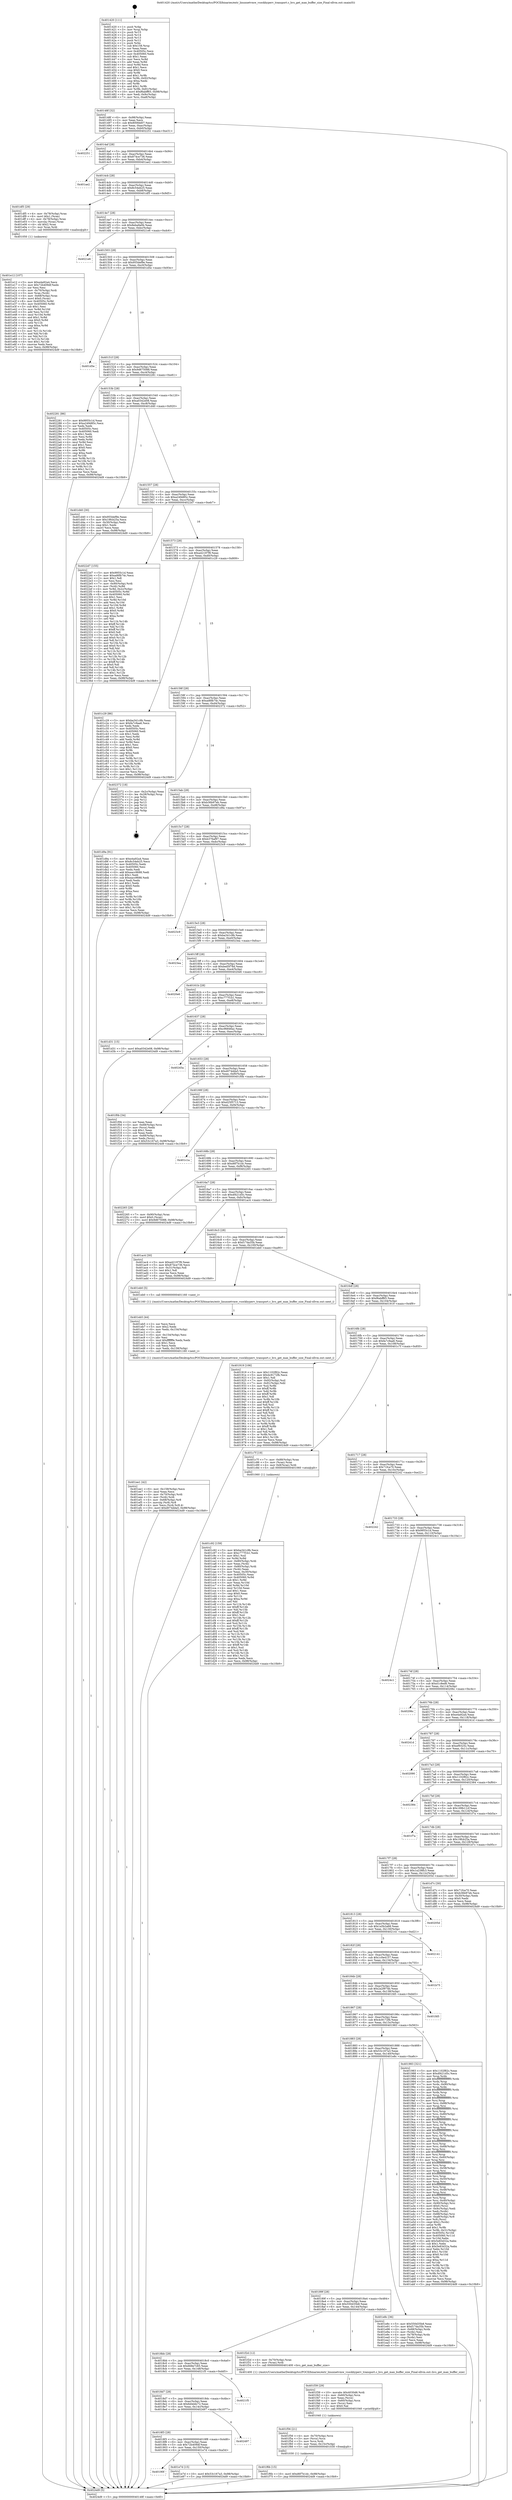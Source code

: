 digraph "0x401420" {
  label = "0x401420 (/mnt/c/Users/mathe/Desktop/tcc/POCII/binaries/extr_linuxnetvmw_vsockhyperv_transport.c_hvs_get_max_buffer_size_Final-ollvm.out::main(0))"
  labelloc = "t"
  node[shape=record]

  Entry [label="",width=0.3,height=0.3,shape=circle,fillcolor=black,style=filled]
  "0x40148f" [label="{
     0x40148f [32]\l
     | [instrs]\l
     &nbsp;&nbsp;0x40148f \<+6\>: mov -0x98(%rbp),%eax\l
     &nbsp;&nbsp;0x401495 \<+2\>: mov %eax,%ecx\l
     &nbsp;&nbsp;0x401497 \<+6\>: sub $0x800fdd07,%ecx\l
     &nbsp;&nbsp;0x40149d \<+6\>: mov %eax,-0xac(%rbp)\l
     &nbsp;&nbsp;0x4014a3 \<+6\>: mov %ecx,-0xb0(%rbp)\l
     &nbsp;&nbsp;0x4014a9 \<+6\>: je 0000000000402251 \<main+0xe31\>\l
  }"]
  "0x402251" [label="{
     0x402251\l
  }", style=dashed]
  "0x4014af" [label="{
     0x4014af [28]\l
     | [instrs]\l
     &nbsp;&nbsp;0x4014af \<+5\>: jmp 00000000004014b4 \<main+0x94\>\l
     &nbsp;&nbsp;0x4014b4 \<+6\>: mov -0xac(%rbp),%eax\l
     &nbsp;&nbsp;0x4014ba \<+5\>: sub $0x874ce736,%eax\l
     &nbsp;&nbsp;0x4014bf \<+6\>: mov %eax,-0xb4(%rbp)\l
     &nbsp;&nbsp;0x4014c5 \<+6\>: je 0000000000401ae2 \<main+0x6c2\>\l
  }"]
  Exit [label="",width=0.3,height=0.3,shape=circle,fillcolor=black,style=filled,peripheries=2]
  "0x401ae2" [label="{
     0x401ae2\l
  }", style=dashed]
  "0x4014cb" [label="{
     0x4014cb [28]\l
     | [instrs]\l
     &nbsp;&nbsp;0x4014cb \<+5\>: jmp 00000000004014d0 \<main+0xb0\>\l
     &nbsp;&nbsp;0x4014d0 \<+6\>: mov -0xac(%rbp),%eax\l
     &nbsp;&nbsp;0x4014d6 \<+5\>: sub $0x8c54eb25,%eax\l
     &nbsp;&nbsp;0x4014db \<+6\>: mov %eax,-0xb8(%rbp)\l
     &nbsp;&nbsp;0x4014e1 \<+6\>: je 0000000000401df5 \<main+0x9d5\>\l
  }"]
  "0x401f6b" [label="{
     0x401f6b [15]\l
     | [instrs]\l
     &nbsp;&nbsp;0x401f6b \<+10\>: movl $0xd6f7b1dc,-0x98(%rbp)\l
     &nbsp;&nbsp;0x401f75 \<+5\>: jmp 00000000004024d9 \<main+0x10b9\>\l
  }"]
  "0x401df5" [label="{
     0x401df5 [29]\l
     | [instrs]\l
     &nbsp;&nbsp;0x401df5 \<+4\>: mov -0x78(%rbp),%rax\l
     &nbsp;&nbsp;0x401df9 \<+6\>: movl $0x1,(%rax)\l
     &nbsp;&nbsp;0x401dff \<+4\>: mov -0x78(%rbp),%rax\l
     &nbsp;&nbsp;0x401e03 \<+3\>: movslq (%rax),%rax\l
     &nbsp;&nbsp;0x401e06 \<+4\>: shl $0x2,%rax\l
     &nbsp;&nbsp;0x401e0a \<+3\>: mov %rax,%rdi\l
     &nbsp;&nbsp;0x401e0d \<+5\>: call 0000000000401050 \<malloc@plt\>\l
     | [calls]\l
     &nbsp;&nbsp;0x401050 \{1\} (unknown)\l
  }"]
  "0x4014e7" [label="{
     0x4014e7 [28]\l
     | [instrs]\l
     &nbsp;&nbsp;0x4014e7 \<+5\>: jmp 00000000004014ec \<main+0xcc\>\l
     &nbsp;&nbsp;0x4014ec \<+6\>: mov -0xac(%rbp),%eax\l
     &nbsp;&nbsp;0x4014f2 \<+5\>: sub $0x8eba9a0b,%eax\l
     &nbsp;&nbsp;0x4014f7 \<+6\>: mov %eax,-0xbc(%rbp)\l
     &nbsp;&nbsp;0x4014fd \<+6\>: je 00000000004021e6 \<main+0xdc6\>\l
  }"]
  "0x401f56" [label="{
     0x401f56 [21]\l
     | [instrs]\l
     &nbsp;&nbsp;0x401f56 \<+4\>: mov -0x70(%rbp),%rcx\l
     &nbsp;&nbsp;0x401f5a \<+3\>: mov (%rcx),%rcx\l
     &nbsp;&nbsp;0x401f5d \<+3\>: mov %rcx,%rdi\l
     &nbsp;&nbsp;0x401f60 \<+6\>: mov %eax,-0x15c(%rbp)\l
     &nbsp;&nbsp;0x401f66 \<+5\>: call 0000000000401030 \<free@plt\>\l
     | [calls]\l
     &nbsp;&nbsp;0x401030 \{1\} (unknown)\l
  }"]
  "0x4021e6" [label="{
     0x4021e6\l
  }", style=dashed]
  "0x401503" [label="{
     0x401503 [28]\l
     | [instrs]\l
     &nbsp;&nbsp;0x401503 \<+5\>: jmp 0000000000401508 \<main+0xe8\>\l
     &nbsp;&nbsp;0x401508 \<+6\>: mov -0xac(%rbp),%eax\l
     &nbsp;&nbsp;0x40150e \<+5\>: sub $0x955def9e,%eax\l
     &nbsp;&nbsp;0x401513 \<+6\>: mov %eax,-0xc0(%rbp)\l
     &nbsp;&nbsp;0x401519 \<+6\>: je 0000000000401d5e \<main+0x93e\>\l
  }"]
  "0x401f39" [label="{
     0x401f39 [29]\l
     | [instrs]\l
     &nbsp;&nbsp;0x401f39 \<+10\>: movabs $0x4030d6,%rdi\l
     &nbsp;&nbsp;0x401f43 \<+4\>: mov -0x60(%rbp),%rcx\l
     &nbsp;&nbsp;0x401f47 \<+2\>: mov %eax,(%rcx)\l
     &nbsp;&nbsp;0x401f49 \<+4\>: mov -0x60(%rbp),%rcx\l
     &nbsp;&nbsp;0x401f4d \<+2\>: mov (%rcx),%esi\l
     &nbsp;&nbsp;0x401f4f \<+2\>: mov $0x0,%al\l
     &nbsp;&nbsp;0x401f51 \<+5\>: call 0000000000401040 \<printf@plt\>\l
     | [calls]\l
     &nbsp;&nbsp;0x401040 \{1\} (unknown)\l
  }"]
  "0x401d5e" [label="{
     0x401d5e\l
  }", style=dashed]
  "0x40151f" [label="{
     0x40151f [28]\l
     | [instrs]\l
     &nbsp;&nbsp;0x40151f \<+5\>: jmp 0000000000401524 \<main+0x104\>\l
     &nbsp;&nbsp;0x401524 \<+6\>: mov -0xac(%rbp),%eax\l
     &nbsp;&nbsp;0x40152a \<+5\>: sub $0x9d675088,%eax\l
     &nbsp;&nbsp;0x40152f \<+6\>: mov %eax,-0xc4(%rbp)\l
     &nbsp;&nbsp;0x401535 \<+6\>: je 0000000000402281 \<main+0xe61\>\l
  }"]
  "0x401ee1" [label="{
     0x401ee1 [42]\l
     | [instrs]\l
     &nbsp;&nbsp;0x401ee1 \<+6\>: mov -0x158(%rbp),%ecx\l
     &nbsp;&nbsp;0x401ee7 \<+3\>: imul %eax,%ecx\l
     &nbsp;&nbsp;0x401eea \<+4\>: mov -0x70(%rbp),%rdi\l
     &nbsp;&nbsp;0x401eee \<+3\>: mov (%rdi),%rdi\l
     &nbsp;&nbsp;0x401ef1 \<+4\>: mov -0x68(%rbp),%r8\l
     &nbsp;&nbsp;0x401ef5 \<+3\>: movslq (%r8),%r8\l
     &nbsp;&nbsp;0x401ef8 \<+4\>: mov %ecx,(%rdi,%r8,4)\l
     &nbsp;&nbsp;0x401efc \<+10\>: movl $0xd074dda5,-0x98(%rbp)\l
     &nbsp;&nbsp;0x401f06 \<+5\>: jmp 00000000004024d9 \<main+0x10b9\>\l
  }"]
  "0x402281" [label="{
     0x402281 [86]\l
     | [instrs]\l
     &nbsp;&nbsp;0x402281 \<+5\>: mov $0x9955c1d,%eax\l
     &nbsp;&nbsp;0x402286 \<+5\>: mov $0xa249d85c,%ecx\l
     &nbsp;&nbsp;0x40228b \<+2\>: xor %edx,%edx\l
     &nbsp;&nbsp;0x40228d \<+7\>: mov 0x40505c,%esi\l
     &nbsp;&nbsp;0x402294 \<+7\>: mov 0x405060,%edi\l
     &nbsp;&nbsp;0x40229b \<+3\>: sub $0x1,%edx\l
     &nbsp;&nbsp;0x40229e \<+3\>: mov %esi,%r8d\l
     &nbsp;&nbsp;0x4022a1 \<+3\>: add %edx,%r8d\l
     &nbsp;&nbsp;0x4022a4 \<+4\>: imul %r8d,%esi\l
     &nbsp;&nbsp;0x4022a8 \<+3\>: and $0x1,%esi\l
     &nbsp;&nbsp;0x4022ab \<+3\>: cmp $0x0,%esi\l
     &nbsp;&nbsp;0x4022ae \<+4\>: sete %r9b\l
     &nbsp;&nbsp;0x4022b2 \<+3\>: cmp $0xa,%edi\l
     &nbsp;&nbsp;0x4022b5 \<+4\>: setl %r10b\l
     &nbsp;&nbsp;0x4022b9 \<+3\>: mov %r9b,%r11b\l
     &nbsp;&nbsp;0x4022bc \<+3\>: and %r10b,%r11b\l
     &nbsp;&nbsp;0x4022bf \<+3\>: xor %r10b,%r9b\l
     &nbsp;&nbsp;0x4022c2 \<+3\>: or %r9b,%r11b\l
     &nbsp;&nbsp;0x4022c5 \<+4\>: test $0x1,%r11b\l
     &nbsp;&nbsp;0x4022c9 \<+3\>: cmovne %ecx,%eax\l
     &nbsp;&nbsp;0x4022cc \<+6\>: mov %eax,-0x98(%rbp)\l
     &nbsp;&nbsp;0x4022d2 \<+5\>: jmp 00000000004024d9 \<main+0x10b9\>\l
  }"]
  "0x40153b" [label="{
     0x40153b [28]\l
     | [instrs]\l
     &nbsp;&nbsp;0x40153b \<+5\>: jmp 0000000000401540 \<main+0x120\>\l
     &nbsp;&nbsp;0x401540 \<+6\>: mov -0xac(%rbp),%eax\l
     &nbsp;&nbsp;0x401546 \<+5\>: sub $0xa0342e08,%eax\l
     &nbsp;&nbsp;0x40154b \<+6\>: mov %eax,-0xc8(%rbp)\l
     &nbsp;&nbsp;0x401551 \<+6\>: je 0000000000401d40 \<main+0x920\>\l
  }"]
  "0x401eb5" [label="{
     0x401eb5 [44]\l
     | [instrs]\l
     &nbsp;&nbsp;0x401eb5 \<+2\>: xor %ecx,%ecx\l
     &nbsp;&nbsp;0x401eb7 \<+5\>: mov $0x2,%edx\l
     &nbsp;&nbsp;0x401ebc \<+6\>: mov %edx,-0x154(%rbp)\l
     &nbsp;&nbsp;0x401ec2 \<+1\>: cltd\l
     &nbsp;&nbsp;0x401ec3 \<+6\>: mov -0x154(%rbp),%esi\l
     &nbsp;&nbsp;0x401ec9 \<+2\>: idiv %esi\l
     &nbsp;&nbsp;0x401ecb \<+6\>: imul $0xfffffffe,%edx,%edx\l
     &nbsp;&nbsp;0x401ed1 \<+3\>: sub $0x1,%ecx\l
     &nbsp;&nbsp;0x401ed4 \<+2\>: sub %ecx,%edx\l
     &nbsp;&nbsp;0x401ed6 \<+6\>: mov %edx,-0x158(%rbp)\l
     &nbsp;&nbsp;0x401edc \<+5\>: call 0000000000401160 \<next_i\>\l
     | [calls]\l
     &nbsp;&nbsp;0x401160 \{1\} (/mnt/c/Users/mathe/Desktop/tcc/POCII/binaries/extr_linuxnetvmw_vsockhyperv_transport.c_hvs_get_max_buffer_size_Final-ollvm.out::next_i)\l
  }"]
  "0x401d40" [label="{
     0x401d40 [30]\l
     | [instrs]\l
     &nbsp;&nbsp;0x401d40 \<+5\>: mov $0x955def9e,%eax\l
     &nbsp;&nbsp;0x401d45 \<+5\>: mov $0x19fcb25a,%ecx\l
     &nbsp;&nbsp;0x401d4a \<+3\>: mov -0x30(%rbp),%edx\l
     &nbsp;&nbsp;0x401d4d \<+3\>: cmp $0x1,%edx\l
     &nbsp;&nbsp;0x401d50 \<+3\>: cmovl %ecx,%eax\l
     &nbsp;&nbsp;0x401d53 \<+6\>: mov %eax,-0x98(%rbp)\l
     &nbsp;&nbsp;0x401d59 \<+5\>: jmp 00000000004024d9 \<main+0x10b9\>\l
  }"]
  "0x401557" [label="{
     0x401557 [28]\l
     | [instrs]\l
     &nbsp;&nbsp;0x401557 \<+5\>: jmp 000000000040155c \<main+0x13c\>\l
     &nbsp;&nbsp;0x40155c \<+6\>: mov -0xac(%rbp),%eax\l
     &nbsp;&nbsp;0x401562 \<+5\>: sub $0xa249d85c,%eax\l
     &nbsp;&nbsp;0x401567 \<+6\>: mov %eax,-0xcc(%rbp)\l
     &nbsp;&nbsp;0x40156d \<+6\>: je 00000000004022d7 \<main+0xeb7\>\l
  }"]
  "0x40190f" [label="{
     0x40190f\l
  }", style=dashed]
  "0x4022d7" [label="{
     0x4022d7 [155]\l
     | [instrs]\l
     &nbsp;&nbsp;0x4022d7 \<+5\>: mov $0x9955c1d,%eax\l
     &nbsp;&nbsp;0x4022dc \<+5\>: mov $0xad6fb74c,%ecx\l
     &nbsp;&nbsp;0x4022e1 \<+2\>: mov $0x1,%dl\l
     &nbsp;&nbsp;0x4022e3 \<+2\>: xor %esi,%esi\l
     &nbsp;&nbsp;0x4022e5 \<+7\>: mov -0x90(%rbp),%rdi\l
     &nbsp;&nbsp;0x4022ec \<+3\>: mov (%rdi),%r8d\l
     &nbsp;&nbsp;0x4022ef \<+4\>: mov %r8d,-0x2c(%rbp)\l
     &nbsp;&nbsp;0x4022f3 \<+8\>: mov 0x40505c,%r8d\l
     &nbsp;&nbsp;0x4022fb \<+8\>: mov 0x405060,%r9d\l
     &nbsp;&nbsp;0x402303 \<+3\>: sub $0x1,%esi\l
     &nbsp;&nbsp;0x402306 \<+3\>: mov %r8d,%r10d\l
     &nbsp;&nbsp;0x402309 \<+3\>: add %esi,%r10d\l
     &nbsp;&nbsp;0x40230c \<+4\>: imul %r10d,%r8d\l
     &nbsp;&nbsp;0x402310 \<+4\>: and $0x1,%r8d\l
     &nbsp;&nbsp;0x402314 \<+4\>: cmp $0x0,%r8d\l
     &nbsp;&nbsp;0x402318 \<+4\>: sete %r11b\l
     &nbsp;&nbsp;0x40231c \<+4\>: cmp $0xa,%r9d\l
     &nbsp;&nbsp;0x402320 \<+3\>: setl %bl\l
     &nbsp;&nbsp;0x402323 \<+3\>: mov %r11b,%r14b\l
     &nbsp;&nbsp;0x402326 \<+4\>: xor $0xff,%r14b\l
     &nbsp;&nbsp;0x40232a \<+3\>: mov %bl,%r15b\l
     &nbsp;&nbsp;0x40232d \<+4\>: xor $0xff,%r15b\l
     &nbsp;&nbsp;0x402331 \<+3\>: xor $0x0,%dl\l
     &nbsp;&nbsp;0x402334 \<+3\>: mov %r14b,%r12b\l
     &nbsp;&nbsp;0x402337 \<+4\>: and $0x0,%r12b\l
     &nbsp;&nbsp;0x40233b \<+3\>: and %dl,%r11b\l
     &nbsp;&nbsp;0x40233e \<+3\>: mov %r15b,%r13b\l
     &nbsp;&nbsp;0x402341 \<+4\>: and $0x0,%r13b\l
     &nbsp;&nbsp;0x402345 \<+2\>: and %dl,%bl\l
     &nbsp;&nbsp;0x402347 \<+3\>: or %r11b,%r12b\l
     &nbsp;&nbsp;0x40234a \<+3\>: or %bl,%r13b\l
     &nbsp;&nbsp;0x40234d \<+3\>: xor %r13b,%r12b\l
     &nbsp;&nbsp;0x402350 \<+3\>: or %r15b,%r14b\l
     &nbsp;&nbsp;0x402353 \<+4\>: xor $0xff,%r14b\l
     &nbsp;&nbsp;0x402357 \<+3\>: or $0x0,%dl\l
     &nbsp;&nbsp;0x40235a \<+3\>: and %dl,%r14b\l
     &nbsp;&nbsp;0x40235d \<+3\>: or %r14b,%r12b\l
     &nbsp;&nbsp;0x402360 \<+4\>: test $0x1,%r12b\l
     &nbsp;&nbsp;0x402364 \<+3\>: cmovne %ecx,%eax\l
     &nbsp;&nbsp;0x402367 \<+6\>: mov %eax,-0x98(%rbp)\l
     &nbsp;&nbsp;0x40236d \<+5\>: jmp 00000000004024d9 \<main+0x10b9\>\l
  }"]
  "0x401573" [label="{
     0x401573 [28]\l
     | [instrs]\l
     &nbsp;&nbsp;0x401573 \<+5\>: jmp 0000000000401578 \<main+0x158\>\l
     &nbsp;&nbsp;0x401578 \<+6\>: mov -0xac(%rbp),%eax\l
     &nbsp;&nbsp;0x40157e \<+5\>: sub $0xa42197f9,%eax\l
     &nbsp;&nbsp;0x401583 \<+6\>: mov %eax,-0xd0(%rbp)\l
     &nbsp;&nbsp;0x401589 \<+6\>: je 0000000000401c29 \<main+0x809\>\l
  }"]
  "0x401e7d" [label="{
     0x401e7d [15]\l
     | [instrs]\l
     &nbsp;&nbsp;0x401e7d \<+10\>: movl $0x53c167a3,-0x98(%rbp)\l
     &nbsp;&nbsp;0x401e87 \<+5\>: jmp 00000000004024d9 \<main+0x10b9\>\l
  }"]
  "0x401c29" [label="{
     0x401c29 [86]\l
     | [instrs]\l
     &nbsp;&nbsp;0x401c29 \<+5\>: mov $0xba341c9b,%eax\l
     &nbsp;&nbsp;0x401c2e \<+5\>: mov $0xfa7c9aa6,%ecx\l
     &nbsp;&nbsp;0x401c33 \<+2\>: xor %edx,%edx\l
     &nbsp;&nbsp;0x401c35 \<+7\>: mov 0x40505c,%esi\l
     &nbsp;&nbsp;0x401c3c \<+7\>: mov 0x405060,%edi\l
     &nbsp;&nbsp;0x401c43 \<+3\>: sub $0x1,%edx\l
     &nbsp;&nbsp;0x401c46 \<+3\>: mov %esi,%r8d\l
     &nbsp;&nbsp;0x401c49 \<+3\>: add %edx,%r8d\l
     &nbsp;&nbsp;0x401c4c \<+4\>: imul %r8d,%esi\l
     &nbsp;&nbsp;0x401c50 \<+3\>: and $0x1,%esi\l
     &nbsp;&nbsp;0x401c53 \<+3\>: cmp $0x0,%esi\l
     &nbsp;&nbsp;0x401c56 \<+4\>: sete %r9b\l
     &nbsp;&nbsp;0x401c5a \<+3\>: cmp $0xa,%edi\l
     &nbsp;&nbsp;0x401c5d \<+4\>: setl %r10b\l
     &nbsp;&nbsp;0x401c61 \<+3\>: mov %r9b,%r11b\l
     &nbsp;&nbsp;0x401c64 \<+3\>: and %r10b,%r11b\l
     &nbsp;&nbsp;0x401c67 \<+3\>: xor %r10b,%r9b\l
     &nbsp;&nbsp;0x401c6a \<+3\>: or %r9b,%r11b\l
     &nbsp;&nbsp;0x401c6d \<+4\>: test $0x1,%r11b\l
     &nbsp;&nbsp;0x401c71 \<+3\>: cmovne %ecx,%eax\l
     &nbsp;&nbsp;0x401c74 \<+6\>: mov %eax,-0x98(%rbp)\l
     &nbsp;&nbsp;0x401c7a \<+5\>: jmp 00000000004024d9 \<main+0x10b9\>\l
  }"]
  "0x40158f" [label="{
     0x40158f [28]\l
     | [instrs]\l
     &nbsp;&nbsp;0x40158f \<+5\>: jmp 0000000000401594 \<main+0x174\>\l
     &nbsp;&nbsp;0x401594 \<+6\>: mov -0xac(%rbp),%eax\l
     &nbsp;&nbsp;0x40159a \<+5\>: sub $0xad6fb74c,%eax\l
     &nbsp;&nbsp;0x40159f \<+6\>: mov %eax,-0xd4(%rbp)\l
     &nbsp;&nbsp;0x4015a5 \<+6\>: je 0000000000402372 \<main+0xf52\>\l
  }"]
  "0x4018f3" [label="{
     0x4018f3 [28]\l
     | [instrs]\l
     &nbsp;&nbsp;0x4018f3 \<+5\>: jmp 00000000004018f8 \<main+0x4d8\>\l
     &nbsp;&nbsp;0x4018f8 \<+6\>: mov -0xac(%rbp),%eax\l
     &nbsp;&nbsp;0x4018fe \<+5\>: sub $0x72b409df,%eax\l
     &nbsp;&nbsp;0x401903 \<+6\>: mov %eax,-0x150(%rbp)\l
     &nbsp;&nbsp;0x401909 \<+6\>: je 0000000000401e7d \<main+0xa5d\>\l
  }"]
  "0x402372" [label="{
     0x402372 [18]\l
     | [instrs]\l
     &nbsp;&nbsp;0x402372 \<+3\>: mov -0x2c(%rbp),%eax\l
     &nbsp;&nbsp;0x402375 \<+4\>: lea -0x28(%rbp),%rsp\l
     &nbsp;&nbsp;0x402379 \<+1\>: pop %rbx\l
     &nbsp;&nbsp;0x40237a \<+2\>: pop %r12\l
     &nbsp;&nbsp;0x40237c \<+2\>: pop %r13\l
     &nbsp;&nbsp;0x40237e \<+2\>: pop %r14\l
     &nbsp;&nbsp;0x402380 \<+2\>: pop %r15\l
     &nbsp;&nbsp;0x402382 \<+1\>: pop %rbp\l
     &nbsp;&nbsp;0x402383 \<+1\>: ret\l
  }"]
  "0x4015ab" [label="{
     0x4015ab [28]\l
     | [instrs]\l
     &nbsp;&nbsp;0x4015ab \<+5\>: jmp 00000000004015b0 \<main+0x190\>\l
     &nbsp;&nbsp;0x4015b0 \<+6\>: mov -0xac(%rbp),%eax\l
     &nbsp;&nbsp;0x4015b6 \<+5\>: sub $0xb36b97eb,%eax\l
     &nbsp;&nbsp;0x4015bb \<+6\>: mov %eax,-0xd8(%rbp)\l
     &nbsp;&nbsp;0x4015c1 \<+6\>: je 0000000000401d9a \<main+0x97a\>\l
  }"]
  "0x402497" [label="{
     0x402497\l
  }", style=dashed]
  "0x401d9a" [label="{
     0x401d9a [91]\l
     | [instrs]\l
     &nbsp;&nbsp;0x401d9a \<+5\>: mov $0xe4a92a4,%eax\l
     &nbsp;&nbsp;0x401d9f \<+5\>: mov $0x8c54eb25,%ecx\l
     &nbsp;&nbsp;0x401da4 \<+7\>: mov 0x40505c,%edx\l
     &nbsp;&nbsp;0x401dab \<+7\>: mov 0x405060,%esi\l
     &nbsp;&nbsp;0x401db2 \<+2\>: mov %edx,%edi\l
     &nbsp;&nbsp;0x401db4 \<+6\>: add $0xeacc9688,%edi\l
     &nbsp;&nbsp;0x401dba \<+3\>: sub $0x1,%edi\l
     &nbsp;&nbsp;0x401dbd \<+6\>: sub $0xeacc9688,%edi\l
     &nbsp;&nbsp;0x401dc3 \<+3\>: imul %edi,%edx\l
     &nbsp;&nbsp;0x401dc6 \<+3\>: and $0x1,%edx\l
     &nbsp;&nbsp;0x401dc9 \<+3\>: cmp $0x0,%edx\l
     &nbsp;&nbsp;0x401dcc \<+4\>: sete %r8b\l
     &nbsp;&nbsp;0x401dd0 \<+3\>: cmp $0xa,%esi\l
     &nbsp;&nbsp;0x401dd3 \<+4\>: setl %r9b\l
     &nbsp;&nbsp;0x401dd7 \<+3\>: mov %r8b,%r10b\l
     &nbsp;&nbsp;0x401dda \<+3\>: and %r9b,%r10b\l
     &nbsp;&nbsp;0x401ddd \<+3\>: xor %r9b,%r8b\l
     &nbsp;&nbsp;0x401de0 \<+3\>: or %r8b,%r10b\l
     &nbsp;&nbsp;0x401de3 \<+4\>: test $0x1,%r10b\l
     &nbsp;&nbsp;0x401de7 \<+3\>: cmovne %ecx,%eax\l
     &nbsp;&nbsp;0x401dea \<+6\>: mov %eax,-0x98(%rbp)\l
     &nbsp;&nbsp;0x401df0 \<+5\>: jmp 00000000004024d9 \<main+0x10b9\>\l
  }"]
  "0x4015c7" [label="{
     0x4015c7 [28]\l
     | [instrs]\l
     &nbsp;&nbsp;0x4015c7 \<+5\>: jmp 00000000004015cc \<main+0x1ac\>\l
     &nbsp;&nbsp;0x4015cc \<+6\>: mov -0xac(%rbp),%eax\l
     &nbsp;&nbsp;0x4015d2 \<+5\>: sub $0xb376af97,%eax\l
     &nbsp;&nbsp;0x4015d7 \<+6\>: mov %eax,-0xdc(%rbp)\l
     &nbsp;&nbsp;0x4015dd \<+6\>: je 00000000004023c9 \<main+0xfa9\>\l
  }"]
  "0x4018d7" [label="{
     0x4018d7 [28]\l
     | [instrs]\l
     &nbsp;&nbsp;0x4018d7 \<+5\>: jmp 00000000004018dc \<main+0x4bc\>\l
     &nbsp;&nbsp;0x4018dc \<+6\>: mov -0xac(%rbp),%eax\l
     &nbsp;&nbsp;0x4018e2 \<+5\>: sub $0x6d4ddc72,%eax\l
     &nbsp;&nbsp;0x4018e7 \<+6\>: mov %eax,-0x14c(%rbp)\l
     &nbsp;&nbsp;0x4018ed \<+6\>: je 0000000000402497 \<main+0x1077\>\l
  }"]
  "0x4023c9" [label="{
     0x4023c9\l
  }", style=dashed]
  "0x4015e3" [label="{
     0x4015e3 [28]\l
     | [instrs]\l
     &nbsp;&nbsp;0x4015e3 \<+5\>: jmp 00000000004015e8 \<main+0x1c8\>\l
     &nbsp;&nbsp;0x4015e8 \<+6\>: mov -0xac(%rbp),%eax\l
     &nbsp;&nbsp;0x4015ee \<+5\>: sub $0xba341c9b,%eax\l
     &nbsp;&nbsp;0x4015f3 \<+6\>: mov %eax,-0xe0(%rbp)\l
     &nbsp;&nbsp;0x4015f9 \<+6\>: je 00000000004023ea \<main+0xfca\>\l
  }"]
  "0x4021f5" [label="{
     0x4021f5\l
  }", style=dashed]
  "0x4023ea" [label="{
     0x4023ea\l
  }", style=dashed]
  "0x4015ff" [label="{
     0x4015ff [28]\l
     | [instrs]\l
     &nbsp;&nbsp;0x4015ff \<+5\>: jmp 0000000000401604 \<main+0x1e4\>\l
     &nbsp;&nbsp;0x401604 \<+6\>: mov -0xac(%rbp),%eax\l
     &nbsp;&nbsp;0x40160a \<+5\>: sub $0xbed5f78d,%eax\l
     &nbsp;&nbsp;0x40160f \<+6\>: mov %eax,-0xe4(%rbp)\l
     &nbsp;&nbsp;0x401615 \<+6\>: je 00000000004020e6 \<main+0xcc6\>\l
  }"]
  "0x4018bb" [label="{
     0x4018bb [28]\l
     | [instrs]\l
     &nbsp;&nbsp;0x4018bb \<+5\>: jmp 00000000004018c0 \<main+0x4a0\>\l
     &nbsp;&nbsp;0x4018c0 \<+6\>: mov -0xac(%rbp),%eax\l
     &nbsp;&nbsp;0x4018c6 \<+5\>: sub $0x668e7c65,%eax\l
     &nbsp;&nbsp;0x4018cb \<+6\>: mov %eax,-0x148(%rbp)\l
     &nbsp;&nbsp;0x4018d1 \<+6\>: je 00000000004021f5 \<main+0xdd5\>\l
  }"]
  "0x4020e6" [label="{
     0x4020e6\l
  }", style=dashed]
  "0x40161b" [label="{
     0x40161b [28]\l
     | [instrs]\l
     &nbsp;&nbsp;0x40161b \<+5\>: jmp 0000000000401620 \<main+0x200\>\l
     &nbsp;&nbsp;0x401620 \<+6\>: mov -0xac(%rbp),%eax\l
     &nbsp;&nbsp;0x401626 \<+5\>: sub $0xc777f1b1,%eax\l
     &nbsp;&nbsp;0x40162b \<+6\>: mov %eax,-0xe8(%rbp)\l
     &nbsp;&nbsp;0x401631 \<+6\>: je 0000000000401d31 \<main+0x911\>\l
  }"]
  "0x401f2d" [label="{
     0x401f2d [12]\l
     | [instrs]\l
     &nbsp;&nbsp;0x401f2d \<+4\>: mov -0x70(%rbp),%rax\l
     &nbsp;&nbsp;0x401f31 \<+3\>: mov (%rax),%rdi\l
     &nbsp;&nbsp;0x401f34 \<+5\>: call 0000000000401400 \<hvs_get_max_buffer_size\>\l
     | [calls]\l
     &nbsp;&nbsp;0x401400 \{1\} (/mnt/c/Users/mathe/Desktop/tcc/POCII/binaries/extr_linuxnetvmw_vsockhyperv_transport.c_hvs_get_max_buffer_size_Final-ollvm.out::hvs_get_max_buffer_size)\l
  }"]
  "0x401d31" [label="{
     0x401d31 [15]\l
     | [instrs]\l
     &nbsp;&nbsp;0x401d31 \<+10\>: movl $0xa0342e08,-0x98(%rbp)\l
     &nbsp;&nbsp;0x401d3b \<+5\>: jmp 00000000004024d9 \<main+0x10b9\>\l
  }"]
  "0x401637" [label="{
     0x401637 [28]\l
     | [instrs]\l
     &nbsp;&nbsp;0x401637 \<+5\>: jmp 000000000040163c \<main+0x21c\>\l
     &nbsp;&nbsp;0x40163c \<+6\>: mov -0xac(%rbp),%eax\l
     &nbsp;&nbsp;0x401642 \<+5\>: sub $0xc96846ac,%eax\l
     &nbsp;&nbsp;0x401647 \<+6\>: mov %eax,-0xec(%rbp)\l
     &nbsp;&nbsp;0x40164d \<+6\>: je 000000000040245a \<main+0x103a\>\l
  }"]
  "0x40189f" [label="{
     0x40189f [28]\l
     | [instrs]\l
     &nbsp;&nbsp;0x40189f \<+5\>: jmp 00000000004018a4 \<main+0x484\>\l
     &nbsp;&nbsp;0x4018a4 \<+6\>: mov -0xac(%rbp),%eax\l
     &nbsp;&nbsp;0x4018aa \<+5\>: sub $0x550d35b8,%eax\l
     &nbsp;&nbsp;0x4018af \<+6\>: mov %eax,-0x144(%rbp)\l
     &nbsp;&nbsp;0x4018b5 \<+6\>: je 0000000000401f2d \<main+0xb0d\>\l
  }"]
  "0x40245a" [label="{
     0x40245a\l
  }", style=dashed]
  "0x401653" [label="{
     0x401653 [28]\l
     | [instrs]\l
     &nbsp;&nbsp;0x401653 \<+5\>: jmp 0000000000401658 \<main+0x238\>\l
     &nbsp;&nbsp;0x401658 \<+6\>: mov -0xac(%rbp),%eax\l
     &nbsp;&nbsp;0x40165e \<+5\>: sub $0xd074dda5,%eax\l
     &nbsp;&nbsp;0x401663 \<+6\>: mov %eax,-0xf0(%rbp)\l
     &nbsp;&nbsp;0x401669 \<+6\>: je 0000000000401f0b \<main+0xaeb\>\l
  }"]
  "0x401e8c" [label="{
     0x401e8c [36]\l
     | [instrs]\l
     &nbsp;&nbsp;0x401e8c \<+5\>: mov $0x550d35b8,%eax\l
     &nbsp;&nbsp;0x401e91 \<+5\>: mov $0xf17da35b,%ecx\l
     &nbsp;&nbsp;0x401e96 \<+4\>: mov -0x68(%rbp),%rdx\l
     &nbsp;&nbsp;0x401e9a \<+2\>: mov (%rdx),%esi\l
     &nbsp;&nbsp;0x401e9c \<+4\>: mov -0x78(%rbp),%rdx\l
     &nbsp;&nbsp;0x401ea0 \<+2\>: cmp (%rdx),%esi\l
     &nbsp;&nbsp;0x401ea2 \<+3\>: cmovl %ecx,%eax\l
     &nbsp;&nbsp;0x401ea5 \<+6\>: mov %eax,-0x98(%rbp)\l
     &nbsp;&nbsp;0x401eab \<+5\>: jmp 00000000004024d9 \<main+0x10b9\>\l
  }"]
  "0x401f0b" [label="{
     0x401f0b [34]\l
     | [instrs]\l
     &nbsp;&nbsp;0x401f0b \<+2\>: xor %eax,%eax\l
     &nbsp;&nbsp;0x401f0d \<+4\>: mov -0x68(%rbp),%rcx\l
     &nbsp;&nbsp;0x401f11 \<+2\>: mov (%rcx),%edx\l
     &nbsp;&nbsp;0x401f13 \<+3\>: sub $0x1,%eax\l
     &nbsp;&nbsp;0x401f16 \<+2\>: sub %eax,%edx\l
     &nbsp;&nbsp;0x401f18 \<+4\>: mov -0x68(%rbp),%rcx\l
     &nbsp;&nbsp;0x401f1c \<+2\>: mov %edx,(%rcx)\l
     &nbsp;&nbsp;0x401f1e \<+10\>: movl $0x53c167a3,-0x98(%rbp)\l
     &nbsp;&nbsp;0x401f28 \<+5\>: jmp 00000000004024d9 \<main+0x10b9\>\l
  }"]
  "0x40166f" [label="{
     0x40166f [28]\l
     | [instrs]\l
     &nbsp;&nbsp;0x40166f \<+5\>: jmp 0000000000401674 \<main+0x254\>\l
     &nbsp;&nbsp;0x401674 \<+6\>: mov -0xac(%rbp),%eax\l
     &nbsp;&nbsp;0x40167a \<+5\>: sub $0xd25f5713,%eax\l
     &nbsp;&nbsp;0x40167f \<+6\>: mov %eax,-0xf4(%rbp)\l
     &nbsp;&nbsp;0x401685 \<+6\>: je 0000000000401c1a \<main+0x7fa\>\l
  }"]
  "0x401e12" [label="{
     0x401e12 [107]\l
     | [instrs]\l
     &nbsp;&nbsp;0x401e12 \<+5\>: mov $0xe4a92a4,%ecx\l
     &nbsp;&nbsp;0x401e17 \<+5\>: mov $0x72b409df,%edx\l
     &nbsp;&nbsp;0x401e1c \<+2\>: xor %esi,%esi\l
     &nbsp;&nbsp;0x401e1e \<+4\>: mov -0x70(%rbp),%rdi\l
     &nbsp;&nbsp;0x401e22 \<+3\>: mov %rax,(%rdi)\l
     &nbsp;&nbsp;0x401e25 \<+4\>: mov -0x68(%rbp),%rax\l
     &nbsp;&nbsp;0x401e29 \<+6\>: movl $0x0,(%rax)\l
     &nbsp;&nbsp;0x401e2f \<+8\>: mov 0x40505c,%r8d\l
     &nbsp;&nbsp;0x401e37 \<+8\>: mov 0x405060,%r9d\l
     &nbsp;&nbsp;0x401e3f \<+3\>: sub $0x1,%esi\l
     &nbsp;&nbsp;0x401e42 \<+3\>: mov %r8d,%r10d\l
     &nbsp;&nbsp;0x401e45 \<+3\>: add %esi,%r10d\l
     &nbsp;&nbsp;0x401e48 \<+4\>: imul %r10d,%r8d\l
     &nbsp;&nbsp;0x401e4c \<+4\>: and $0x1,%r8d\l
     &nbsp;&nbsp;0x401e50 \<+4\>: cmp $0x0,%r8d\l
     &nbsp;&nbsp;0x401e54 \<+4\>: sete %r11b\l
     &nbsp;&nbsp;0x401e58 \<+4\>: cmp $0xa,%r9d\l
     &nbsp;&nbsp;0x401e5c \<+3\>: setl %bl\l
     &nbsp;&nbsp;0x401e5f \<+3\>: mov %r11b,%r14b\l
     &nbsp;&nbsp;0x401e62 \<+3\>: and %bl,%r14b\l
     &nbsp;&nbsp;0x401e65 \<+3\>: xor %bl,%r11b\l
     &nbsp;&nbsp;0x401e68 \<+3\>: or %r11b,%r14b\l
     &nbsp;&nbsp;0x401e6b \<+4\>: test $0x1,%r14b\l
     &nbsp;&nbsp;0x401e6f \<+3\>: cmovne %edx,%ecx\l
     &nbsp;&nbsp;0x401e72 \<+6\>: mov %ecx,-0x98(%rbp)\l
     &nbsp;&nbsp;0x401e78 \<+5\>: jmp 00000000004024d9 \<main+0x10b9\>\l
  }"]
  "0x401c1a" [label="{
     0x401c1a\l
  }", style=dashed]
  "0x40168b" [label="{
     0x40168b [28]\l
     | [instrs]\l
     &nbsp;&nbsp;0x40168b \<+5\>: jmp 0000000000401690 \<main+0x270\>\l
     &nbsp;&nbsp;0x401690 \<+6\>: mov -0xac(%rbp),%eax\l
     &nbsp;&nbsp;0x401696 \<+5\>: sub $0xd6f7b1dc,%eax\l
     &nbsp;&nbsp;0x40169b \<+6\>: mov %eax,-0xf8(%rbp)\l
     &nbsp;&nbsp;0x4016a1 \<+6\>: je 0000000000402265 \<main+0xe45\>\l
  }"]
  "0x401c92" [label="{
     0x401c92 [159]\l
     | [instrs]\l
     &nbsp;&nbsp;0x401c92 \<+5\>: mov $0xba341c9b,%ecx\l
     &nbsp;&nbsp;0x401c97 \<+5\>: mov $0xc777f1b1,%edx\l
     &nbsp;&nbsp;0x401c9c \<+3\>: mov $0x1,%sil\l
     &nbsp;&nbsp;0x401c9f \<+3\>: xor %r8d,%r8d\l
     &nbsp;&nbsp;0x401ca2 \<+4\>: mov -0x80(%rbp),%rdi\l
     &nbsp;&nbsp;0x401ca6 \<+2\>: mov %eax,(%rdi)\l
     &nbsp;&nbsp;0x401ca8 \<+4\>: mov -0x80(%rbp),%rdi\l
     &nbsp;&nbsp;0x401cac \<+2\>: mov (%rdi),%eax\l
     &nbsp;&nbsp;0x401cae \<+3\>: mov %eax,-0x30(%rbp)\l
     &nbsp;&nbsp;0x401cb1 \<+7\>: mov 0x40505c,%eax\l
     &nbsp;&nbsp;0x401cb8 \<+8\>: mov 0x405060,%r9d\l
     &nbsp;&nbsp;0x401cc0 \<+4\>: sub $0x1,%r8d\l
     &nbsp;&nbsp;0x401cc4 \<+3\>: mov %eax,%r10d\l
     &nbsp;&nbsp;0x401cc7 \<+3\>: add %r8d,%r10d\l
     &nbsp;&nbsp;0x401cca \<+4\>: imul %r10d,%eax\l
     &nbsp;&nbsp;0x401cce \<+3\>: and $0x1,%eax\l
     &nbsp;&nbsp;0x401cd1 \<+3\>: cmp $0x0,%eax\l
     &nbsp;&nbsp;0x401cd4 \<+4\>: sete %r11b\l
     &nbsp;&nbsp;0x401cd8 \<+4\>: cmp $0xa,%r9d\l
     &nbsp;&nbsp;0x401cdc \<+3\>: setl %bl\l
     &nbsp;&nbsp;0x401cdf \<+3\>: mov %r11b,%r14b\l
     &nbsp;&nbsp;0x401ce2 \<+4\>: xor $0xff,%r14b\l
     &nbsp;&nbsp;0x401ce6 \<+3\>: mov %bl,%r15b\l
     &nbsp;&nbsp;0x401ce9 \<+4\>: xor $0xff,%r15b\l
     &nbsp;&nbsp;0x401ced \<+4\>: xor $0x1,%sil\l
     &nbsp;&nbsp;0x401cf1 \<+3\>: mov %r14b,%r12b\l
     &nbsp;&nbsp;0x401cf4 \<+4\>: and $0xff,%r12b\l
     &nbsp;&nbsp;0x401cf8 \<+3\>: and %sil,%r11b\l
     &nbsp;&nbsp;0x401cfb \<+3\>: mov %r15b,%r13b\l
     &nbsp;&nbsp;0x401cfe \<+4\>: and $0xff,%r13b\l
     &nbsp;&nbsp;0x401d02 \<+3\>: and %sil,%bl\l
     &nbsp;&nbsp;0x401d05 \<+3\>: or %r11b,%r12b\l
     &nbsp;&nbsp;0x401d08 \<+3\>: or %bl,%r13b\l
     &nbsp;&nbsp;0x401d0b \<+3\>: xor %r13b,%r12b\l
     &nbsp;&nbsp;0x401d0e \<+3\>: or %r15b,%r14b\l
     &nbsp;&nbsp;0x401d11 \<+4\>: xor $0xff,%r14b\l
     &nbsp;&nbsp;0x401d15 \<+4\>: or $0x1,%sil\l
     &nbsp;&nbsp;0x401d19 \<+3\>: and %sil,%r14b\l
     &nbsp;&nbsp;0x401d1c \<+3\>: or %r14b,%r12b\l
     &nbsp;&nbsp;0x401d1f \<+4\>: test $0x1,%r12b\l
     &nbsp;&nbsp;0x401d23 \<+3\>: cmovne %edx,%ecx\l
     &nbsp;&nbsp;0x401d26 \<+6\>: mov %ecx,-0x98(%rbp)\l
     &nbsp;&nbsp;0x401d2c \<+5\>: jmp 00000000004024d9 \<main+0x10b9\>\l
  }"]
  "0x402265" [label="{
     0x402265 [28]\l
     | [instrs]\l
     &nbsp;&nbsp;0x402265 \<+7\>: mov -0x90(%rbp),%rax\l
     &nbsp;&nbsp;0x40226c \<+6\>: movl $0x0,(%rax)\l
     &nbsp;&nbsp;0x402272 \<+10\>: movl $0x9d675088,-0x98(%rbp)\l
     &nbsp;&nbsp;0x40227c \<+5\>: jmp 00000000004024d9 \<main+0x10b9\>\l
  }"]
  "0x4016a7" [label="{
     0x4016a7 [28]\l
     | [instrs]\l
     &nbsp;&nbsp;0x4016a7 \<+5\>: jmp 00000000004016ac \<main+0x28c\>\l
     &nbsp;&nbsp;0x4016ac \<+6\>: mov -0xac(%rbp),%eax\l
     &nbsp;&nbsp;0x4016b2 \<+5\>: sub $0xdf421d5c,%eax\l
     &nbsp;&nbsp;0x4016b7 \<+6\>: mov %eax,-0xfc(%rbp)\l
     &nbsp;&nbsp;0x4016bd \<+6\>: je 0000000000401ac4 \<main+0x6a4\>\l
  }"]
  "0x401883" [label="{
     0x401883 [28]\l
     | [instrs]\l
     &nbsp;&nbsp;0x401883 \<+5\>: jmp 0000000000401888 \<main+0x468\>\l
     &nbsp;&nbsp;0x401888 \<+6\>: mov -0xac(%rbp),%eax\l
     &nbsp;&nbsp;0x40188e \<+5\>: sub $0x53c167a3,%eax\l
     &nbsp;&nbsp;0x401893 \<+6\>: mov %eax,-0x140(%rbp)\l
     &nbsp;&nbsp;0x401899 \<+6\>: je 0000000000401e8c \<main+0xa6c\>\l
  }"]
  "0x401ac4" [label="{
     0x401ac4 [30]\l
     | [instrs]\l
     &nbsp;&nbsp;0x401ac4 \<+5\>: mov $0xa42197f9,%eax\l
     &nbsp;&nbsp;0x401ac9 \<+5\>: mov $0x874ce736,%ecx\l
     &nbsp;&nbsp;0x401ace \<+3\>: mov -0x31(%rbp),%dl\l
     &nbsp;&nbsp;0x401ad1 \<+3\>: test $0x1,%dl\l
     &nbsp;&nbsp;0x401ad4 \<+3\>: cmovne %ecx,%eax\l
     &nbsp;&nbsp;0x401ad7 \<+6\>: mov %eax,-0x98(%rbp)\l
     &nbsp;&nbsp;0x401add \<+5\>: jmp 00000000004024d9 \<main+0x10b9\>\l
  }"]
  "0x4016c3" [label="{
     0x4016c3 [28]\l
     | [instrs]\l
     &nbsp;&nbsp;0x4016c3 \<+5\>: jmp 00000000004016c8 \<main+0x2a8\>\l
     &nbsp;&nbsp;0x4016c8 \<+6\>: mov -0xac(%rbp),%eax\l
     &nbsp;&nbsp;0x4016ce \<+5\>: sub $0xf17da35b,%eax\l
     &nbsp;&nbsp;0x4016d3 \<+6\>: mov %eax,-0x100(%rbp)\l
     &nbsp;&nbsp;0x4016d9 \<+6\>: je 0000000000401eb0 \<main+0xa90\>\l
  }"]
  "0x401983" [label="{
     0x401983 [321]\l
     | [instrs]\l
     &nbsp;&nbsp;0x401983 \<+5\>: mov $0x1102f82c,%eax\l
     &nbsp;&nbsp;0x401988 \<+5\>: mov $0xdf421d5c,%ecx\l
     &nbsp;&nbsp;0x40198d \<+3\>: mov %rsp,%rdx\l
     &nbsp;&nbsp;0x401990 \<+4\>: add $0xfffffffffffffff0,%rdx\l
     &nbsp;&nbsp;0x401994 \<+3\>: mov %rdx,%rsp\l
     &nbsp;&nbsp;0x401997 \<+7\>: mov %rdx,-0x90(%rbp)\l
     &nbsp;&nbsp;0x40199e \<+3\>: mov %rsp,%rdx\l
     &nbsp;&nbsp;0x4019a1 \<+4\>: add $0xfffffffffffffff0,%rdx\l
     &nbsp;&nbsp;0x4019a5 \<+3\>: mov %rdx,%rsp\l
     &nbsp;&nbsp;0x4019a8 \<+3\>: mov %rsp,%rsi\l
     &nbsp;&nbsp;0x4019ab \<+4\>: add $0xfffffffffffffff0,%rsi\l
     &nbsp;&nbsp;0x4019af \<+3\>: mov %rsi,%rsp\l
     &nbsp;&nbsp;0x4019b2 \<+7\>: mov %rsi,-0x88(%rbp)\l
     &nbsp;&nbsp;0x4019b9 \<+3\>: mov %rsp,%rsi\l
     &nbsp;&nbsp;0x4019bc \<+4\>: add $0xfffffffffffffff0,%rsi\l
     &nbsp;&nbsp;0x4019c0 \<+3\>: mov %rsi,%rsp\l
     &nbsp;&nbsp;0x4019c3 \<+4\>: mov %rsi,-0x80(%rbp)\l
     &nbsp;&nbsp;0x4019c7 \<+3\>: mov %rsp,%rsi\l
     &nbsp;&nbsp;0x4019ca \<+4\>: add $0xfffffffffffffff0,%rsi\l
     &nbsp;&nbsp;0x4019ce \<+3\>: mov %rsi,%rsp\l
     &nbsp;&nbsp;0x4019d1 \<+4\>: mov %rsi,-0x78(%rbp)\l
     &nbsp;&nbsp;0x4019d5 \<+3\>: mov %rsp,%rsi\l
     &nbsp;&nbsp;0x4019d8 \<+4\>: add $0xfffffffffffffff0,%rsi\l
     &nbsp;&nbsp;0x4019dc \<+3\>: mov %rsi,%rsp\l
     &nbsp;&nbsp;0x4019df \<+4\>: mov %rsi,-0x70(%rbp)\l
     &nbsp;&nbsp;0x4019e3 \<+3\>: mov %rsp,%rsi\l
     &nbsp;&nbsp;0x4019e6 \<+4\>: add $0xfffffffffffffff0,%rsi\l
     &nbsp;&nbsp;0x4019ea \<+3\>: mov %rsi,%rsp\l
     &nbsp;&nbsp;0x4019ed \<+4\>: mov %rsi,-0x68(%rbp)\l
     &nbsp;&nbsp;0x4019f1 \<+3\>: mov %rsp,%rsi\l
     &nbsp;&nbsp;0x4019f4 \<+4\>: add $0xfffffffffffffff0,%rsi\l
     &nbsp;&nbsp;0x4019f8 \<+3\>: mov %rsi,%rsp\l
     &nbsp;&nbsp;0x4019fb \<+4\>: mov %rsi,-0x60(%rbp)\l
     &nbsp;&nbsp;0x4019ff \<+3\>: mov %rsp,%rsi\l
     &nbsp;&nbsp;0x401a02 \<+4\>: add $0xfffffffffffffff0,%rsi\l
     &nbsp;&nbsp;0x401a06 \<+3\>: mov %rsi,%rsp\l
     &nbsp;&nbsp;0x401a09 \<+4\>: mov %rsi,-0x58(%rbp)\l
     &nbsp;&nbsp;0x401a0d \<+3\>: mov %rsp,%rsi\l
     &nbsp;&nbsp;0x401a10 \<+4\>: add $0xfffffffffffffff0,%rsi\l
     &nbsp;&nbsp;0x401a14 \<+3\>: mov %rsi,%rsp\l
     &nbsp;&nbsp;0x401a17 \<+4\>: mov %rsi,-0x50(%rbp)\l
     &nbsp;&nbsp;0x401a1b \<+3\>: mov %rsp,%rsi\l
     &nbsp;&nbsp;0x401a1e \<+4\>: add $0xfffffffffffffff0,%rsi\l
     &nbsp;&nbsp;0x401a22 \<+3\>: mov %rsi,%rsp\l
     &nbsp;&nbsp;0x401a25 \<+4\>: mov %rsi,-0x48(%rbp)\l
     &nbsp;&nbsp;0x401a29 \<+3\>: mov %rsp,%rsi\l
     &nbsp;&nbsp;0x401a2c \<+4\>: add $0xfffffffffffffff0,%rsi\l
     &nbsp;&nbsp;0x401a30 \<+3\>: mov %rsi,%rsp\l
     &nbsp;&nbsp;0x401a33 \<+4\>: mov %rsi,-0x40(%rbp)\l
     &nbsp;&nbsp;0x401a37 \<+7\>: mov -0x90(%rbp),%rsi\l
     &nbsp;&nbsp;0x401a3e \<+6\>: movl $0x0,(%rsi)\l
     &nbsp;&nbsp;0x401a44 \<+6\>: mov -0x9c(%rbp),%edi\l
     &nbsp;&nbsp;0x401a4a \<+2\>: mov %edi,(%rdx)\l
     &nbsp;&nbsp;0x401a4c \<+7\>: mov -0x88(%rbp),%rsi\l
     &nbsp;&nbsp;0x401a53 \<+7\>: mov -0xa8(%rbp),%r8\l
     &nbsp;&nbsp;0x401a5a \<+3\>: mov %r8,(%rsi)\l
     &nbsp;&nbsp;0x401a5d \<+3\>: cmpl $0x2,(%rdx)\l
     &nbsp;&nbsp;0x401a60 \<+4\>: setne %r9b\l
     &nbsp;&nbsp;0x401a64 \<+4\>: and $0x1,%r9b\l
     &nbsp;&nbsp;0x401a68 \<+4\>: mov %r9b,-0x31(%rbp)\l
     &nbsp;&nbsp;0x401a6c \<+8\>: mov 0x40505c,%r10d\l
     &nbsp;&nbsp;0x401a74 \<+8\>: mov 0x405060,%r11d\l
     &nbsp;&nbsp;0x401a7c \<+3\>: mov %r10d,%ebx\l
     &nbsp;&nbsp;0x401a7f \<+6\>: add $0x5e83d32a,%ebx\l
     &nbsp;&nbsp;0x401a85 \<+3\>: sub $0x1,%ebx\l
     &nbsp;&nbsp;0x401a88 \<+6\>: sub $0x5e83d32a,%ebx\l
     &nbsp;&nbsp;0x401a8e \<+4\>: imul %ebx,%r10d\l
     &nbsp;&nbsp;0x401a92 \<+4\>: and $0x1,%r10d\l
     &nbsp;&nbsp;0x401a96 \<+4\>: cmp $0x0,%r10d\l
     &nbsp;&nbsp;0x401a9a \<+4\>: sete %r9b\l
     &nbsp;&nbsp;0x401a9e \<+4\>: cmp $0xa,%r11d\l
     &nbsp;&nbsp;0x401aa2 \<+4\>: setl %r14b\l
     &nbsp;&nbsp;0x401aa6 \<+3\>: mov %r9b,%r15b\l
     &nbsp;&nbsp;0x401aa9 \<+3\>: and %r14b,%r15b\l
     &nbsp;&nbsp;0x401aac \<+3\>: xor %r14b,%r9b\l
     &nbsp;&nbsp;0x401aaf \<+3\>: or %r9b,%r15b\l
     &nbsp;&nbsp;0x401ab2 \<+4\>: test $0x1,%r15b\l
     &nbsp;&nbsp;0x401ab6 \<+3\>: cmovne %ecx,%eax\l
     &nbsp;&nbsp;0x401ab9 \<+6\>: mov %eax,-0x98(%rbp)\l
     &nbsp;&nbsp;0x401abf \<+5\>: jmp 00000000004024d9 \<main+0x10b9\>\l
  }"]
  "0x401eb0" [label="{
     0x401eb0 [5]\l
     | [instrs]\l
     &nbsp;&nbsp;0x401eb0 \<+5\>: call 0000000000401160 \<next_i\>\l
     | [calls]\l
     &nbsp;&nbsp;0x401160 \{1\} (/mnt/c/Users/mathe/Desktop/tcc/POCII/binaries/extr_linuxnetvmw_vsockhyperv_transport.c_hvs_get_max_buffer_size_Final-ollvm.out::next_i)\l
  }"]
  "0x4016df" [label="{
     0x4016df [28]\l
     | [instrs]\l
     &nbsp;&nbsp;0x4016df \<+5\>: jmp 00000000004016e4 \<main+0x2c4\>\l
     &nbsp;&nbsp;0x4016e4 \<+6\>: mov -0xac(%rbp),%eax\l
     &nbsp;&nbsp;0x4016ea \<+5\>: sub $0xf6abff65,%eax\l
     &nbsp;&nbsp;0x4016ef \<+6\>: mov %eax,-0x104(%rbp)\l
     &nbsp;&nbsp;0x4016f5 \<+6\>: je 0000000000401919 \<main+0x4f9\>\l
  }"]
  "0x401867" [label="{
     0x401867 [28]\l
     | [instrs]\l
     &nbsp;&nbsp;0x401867 \<+5\>: jmp 000000000040186c \<main+0x44c\>\l
     &nbsp;&nbsp;0x40186c \<+6\>: mov -0xac(%rbp),%eax\l
     &nbsp;&nbsp;0x401872 \<+5\>: sub $0x4c9172fb,%eax\l
     &nbsp;&nbsp;0x401877 \<+6\>: mov %eax,-0x13c(%rbp)\l
     &nbsp;&nbsp;0x40187d \<+6\>: je 0000000000401983 \<main+0x563\>\l
  }"]
  "0x401919" [label="{
     0x401919 [106]\l
     | [instrs]\l
     &nbsp;&nbsp;0x401919 \<+5\>: mov $0x1102f82c,%eax\l
     &nbsp;&nbsp;0x40191e \<+5\>: mov $0x4c9172fb,%ecx\l
     &nbsp;&nbsp;0x401923 \<+2\>: mov $0x1,%dl\l
     &nbsp;&nbsp;0x401925 \<+7\>: mov -0x92(%rbp),%sil\l
     &nbsp;&nbsp;0x40192c \<+7\>: mov -0x91(%rbp),%dil\l
     &nbsp;&nbsp;0x401933 \<+3\>: mov %sil,%r8b\l
     &nbsp;&nbsp;0x401936 \<+4\>: xor $0xff,%r8b\l
     &nbsp;&nbsp;0x40193a \<+3\>: mov %dil,%r9b\l
     &nbsp;&nbsp;0x40193d \<+4\>: xor $0xff,%r9b\l
     &nbsp;&nbsp;0x401941 \<+3\>: xor $0x1,%dl\l
     &nbsp;&nbsp;0x401944 \<+3\>: mov %r8b,%r10b\l
     &nbsp;&nbsp;0x401947 \<+4\>: and $0xff,%r10b\l
     &nbsp;&nbsp;0x40194b \<+3\>: and %dl,%sil\l
     &nbsp;&nbsp;0x40194e \<+3\>: mov %r9b,%r11b\l
     &nbsp;&nbsp;0x401951 \<+4\>: and $0xff,%r11b\l
     &nbsp;&nbsp;0x401955 \<+3\>: and %dl,%dil\l
     &nbsp;&nbsp;0x401958 \<+3\>: or %sil,%r10b\l
     &nbsp;&nbsp;0x40195b \<+3\>: or %dil,%r11b\l
     &nbsp;&nbsp;0x40195e \<+3\>: xor %r11b,%r10b\l
     &nbsp;&nbsp;0x401961 \<+3\>: or %r9b,%r8b\l
     &nbsp;&nbsp;0x401964 \<+4\>: xor $0xff,%r8b\l
     &nbsp;&nbsp;0x401968 \<+3\>: or $0x1,%dl\l
     &nbsp;&nbsp;0x40196b \<+3\>: and %dl,%r8b\l
     &nbsp;&nbsp;0x40196e \<+3\>: or %r8b,%r10b\l
     &nbsp;&nbsp;0x401971 \<+4\>: test $0x1,%r10b\l
     &nbsp;&nbsp;0x401975 \<+3\>: cmovne %ecx,%eax\l
     &nbsp;&nbsp;0x401978 \<+6\>: mov %eax,-0x98(%rbp)\l
     &nbsp;&nbsp;0x40197e \<+5\>: jmp 00000000004024d9 \<main+0x10b9\>\l
  }"]
  "0x4016fb" [label="{
     0x4016fb [28]\l
     | [instrs]\l
     &nbsp;&nbsp;0x4016fb \<+5\>: jmp 0000000000401700 \<main+0x2e0\>\l
     &nbsp;&nbsp;0x401700 \<+6\>: mov -0xac(%rbp),%eax\l
     &nbsp;&nbsp;0x401706 \<+5\>: sub $0xfa7c9aa6,%eax\l
     &nbsp;&nbsp;0x40170b \<+6\>: mov %eax,-0x108(%rbp)\l
     &nbsp;&nbsp;0x401711 \<+6\>: je 0000000000401c7f \<main+0x85f\>\l
  }"]
  "0x4024d9" [label="{
     0x4024d9 [5]\l
     | [instrs]\l
     &nbsp;&nbsp;0x4024d9 \<+5\>: jmp 000000000040148f \<main+0x6f\>\l
  }"]
  "0x401420" [label="{
     0x401420 [111]\l
     | [instrs]\l
     &nbsp;&nbsp;0x401420 \<+1\>: push %rbp\l
     &nbsp;&nbsp;0x401421 \<+3\>: mov %rsp,%rbp\l
     &nbsp;&nbsp;0x401424 \<+2\>: push %r15\l
     &nbsp;&nbsp;0x401426 \<+2\>: push %r14\l
     &nbsp;&nbsp;0x401428 \<+2\>: push %r13\l
     &nbsp;&nbsp;0x40142a \<+2\>: push %r12\l
     &nbsp;&nbsp;0x40142c \<+1\>: push %rbx\l
     &nbsp;&nbsp;0x40142d \<+7\>: sub $0x158,%rsp\l
     &nbsp;&nbsp;0x401434 \<+2\>: xor %eax,%eax\l
     &nbsp;&nbsp;0x401436 \<+7\>: mov 0x40505c,%ecx\l
     &nbsp;&nbsp;0x40143d \<+7\>: mov 0x405060,%edx\l
     &nbsp;&nbsp;0x401444 \<+3\>: sub $0x1,%eax\l
     &nbsp;&nbsp;0x401447 \<+3\>: mov %ecx,%r8d\l
     &nbsp;&nbsp;0x40144a \<+3\>: add %eax,%r8d\l
     &nbsp;&nbsp;0x40144d \<+4\>: imul %r8d,%ecx\l
     &nbsp;&nbsp;0x401451 \<+3\>: and $0x1,%ecx\l
     &nbsp;&nbsp;0x401454 \<+3\>: cmp $0x0,%ecx\l
     &nbsp;&nbsp;0x401457 \<+4\>: sete %r9b\l
     &nbsp;&nbsp;0x40145b \<+4\>: and $0x1,%r9b\l
     &nbsp;&nbsp;0x40145f \<+7\>: mov %r9b,-0x92(%rbp)\l
     &nbsp;&nbsp;0x401466 \<+3\>: cmp $0xa,%edx\l
     &nbsp;&nbsp;0x401469 \<+4\>: setl %r9b\l
     &nbsp;&nbsp;0x40146d \<+4\>: and $0x1,%r9b\l
     &nbsp;&nbsp;0x401471 \<+7\>: mov %r9b,-0x91(%rbp)\l
     &nbsp;&nbsp;0x401478 \<+10\>: movl $0xf6abff65,-0x98(%rbp)\l
     &nbsp;&nbsp;0x401482 \<+6\>: mov %edi,-0x9c(%rbp)\l
     &nbsp;&nbsp;0x401488 \<+7\>: mov %rsi,-0xa8(%rbp)\l
  }"]
  "0x401fd5" [label="{
     0x401fd5\l
  }", style=dashed]
  "0x401c7f" [label="{
     0x401c7f [19]\l
     | [instrs]\l
     &nbsp;&nbsp;0x401c7f \<+7\>: mov -0x88(%rbp),%rax\l
     &nbsp;&nbsp;0x401c86 \<+3\>: mov (%rax),%rax\l
     &nbsp;&nbsp;0x401c89 \<+4\>: mov 0x8(%rax),%rdi\l
     &nbsp;&nbsp;0x401c8d \<+5\>: call 0000000000401060 \<atoi@plt\>\l
     | [calls]\l
     &nbsp;&nbsp;0x401060 \{1\} (unknown)\l
  }"]
  "0x401717" [label="{
     0x401717 [28]\l
     | [instrs]\l
     &nbsp;&nbsp;0x401717 \<+5\>: jmp 000000000040171c \<main+0x2fc\>\l
     &nbsp;&nbsp;0x40171c \<+6\>: mov -0xac(%rbp),%eax\l
     &nbsp;&nbsp;0x401722 \<+5\>: sub $0x71fca70,%eax\l
     &nbsp;&nbsp;0x401727 \<+6\>: mov %eax,-0x10c(%rbp)\l
     &nbsp;&nbsp;0x40172d \<+6\>: je 0000000000402242 \<main+0xe22\>\l
  }"]
  "0x40184b" [label="{
     0x40184b [28]\l
     | [instrs]\l
     &nbsp;&nbsp;0x40184b \<+5\>: jmp 0000000000401850 \<main+0x430\>\l
     &nbsp;&nbsp;0x401850 \<+6\>: mov -0xac(%rbp),%eax\l
     &nbsp;&nbsp;0x401856 \<+5\>: sub $0x2a2f974b,%eax\l
     &nbsp;&nbsp;0x40185b \<+6\>: mov %eax,-0x138(%rbp)\l
     &nbsp;&nbsp;0x401861 \<+6\>: je 0000000000401fd5 \<main+0xbb5\>\l
  }"]
  "0x402242" [label="{
     0x402242\l
  }", style=dashed]
  "0x401733" [label="{
     0x401733 [28]\l
     | [instrs]\l
     &nbsp;&nbsp;0x401733 \<+5\>: jmp 0000000000401738 \<main+0x318\>\l
     &nbsp;&nbsp;0x401738 \<+6\>: mov -0xac(%rbp),%eax\l
     &nbsp;&nbsp;0x40173e \<+5\>: sub $0x9955c1d,%eax\l
     &nbsp;&nbsp;0x401743 \<+6\>: mov %eax,-0x110(%rbp)\l
     &nbsp;&nbsp;0x401749 \<+6\>: je 00000000004024c1 \<main+0x10a1\>\l
  }"]
  "0x401b75" [label="{
     0x401b75\l
  }", style=dashed]
  "0x4024c1" [label="{
     0x4024c1\l
  }", style=dashed]
  "0x40174f" [label="{
     0x40174f [28]\l
     | [instrs]\l
     &nbsp;&nbsp;0x40174f \<+5\>: jmp 0000000000401754 \<main+0x334\>\l
     &nbsp;&nbsp;0x401754 \<+6\>: mov -0xac(%rbp),%eax\l
     &nbsp;&nbsp;0x40175a \<+5\>: sub $0xd1c8ed6,%eax\l
     &nbsp;&nbsp;0x40175f \<+6\>: mov %eax,-0x114(%rbp)\l
     &nbsp;&nbsp;0x401765 \<+6\>: je 000000000040206c \<main+0xc4c\>\l
  }"]
  "0x40182f" [label="{
     0x40182f [28]\l
     | [instrs]\l
     &nbsp;&nbsp;0x40182f \<+5\>: jmp 0000000000401834 \<main+0x414\>\l
     &nbsp;&nbsp;0x401834 \<+6\>: mov -0xac(%rbp),%eax\l
     &nbsp;&nbsp;0x40183a \<+5\>: sub $0x1c0e4157,%eax\l
     &nbsp;&nbsp;0x40183f \<+6\>: mov %eax,-0x134(%rbp)\l
     &nbsp;&nbsp;0x401845 \<+6\>: je 0000000000401b75 \<main+0x755\>\l
  }"]
  "0x40206c" [label="{
     0x40206c\l
  }", style=dashed]
  "0x40176b" [label="{
     0x40176b [28]\l
     | [instrs]\l
     &nbsp;&nbsp;0x40176b \<+5\>: jmp 0000000000401770 \<main+0x350\>\l
     &nbsp;&nbsp;0x401770 \<+6\>: mov -0xac(%rbp),%eax\l
     &nbsp;&nbsp;0x401776 \<+5\>: sub $0xe4a92a4,%eax\l
     &nbsp;&nbsp;0x40177b \<+6\>: mov %eax,-0x118(%rbp)\l
     &nbsp;&nbsp;0x401781 \<+6\>: je 000000000040241d \<main+0xffd\>\l
  }"]
  "0x402141" [label="{
     0x402141\l
  }", style=dashed]
  "0x40241d" [label="{
     0x40241d\l
  }", style=dashed]
  "0x401787" [label="{
     0x401787 [28]\l
     | [instrs]\l
     &nbsp;&nbsp;0x401787 \<+5\>: jmp 000000000040178c \<main+0x36c\>\l
     &nbsp;&nbsp;0x40178c \<+6\>: mov -0xac(%rbp),%eax\l
     &nbsp;&nbsp;0x401792 \<+5\>: sub $0xef9325c,%eax\l
     &nbsp;&nbsp;0x401797 \<+6\>: mov %eax,-0x11c(%rbp)\l
     &nbsp;&nbsp;0x40179d \<+6\>: je 0000000000402090 \<main+0xc70\>\l
  }"]
  "0x401813" [label="{
     0x401813 [28]\l
     | [instrs]\l
     &nbsp;&nbsp;0x401813 \<+5\>: jmp 0000000000401818 \<main+0x3f8\>\l
     &nbsp;&nbsp;0x401818 \<+6\>: mov -0xac(%rbp),%eax\l
     &nbsp;&nbsp;0x40181e \<+5\>: sub $0x1a5b2a68,%eax\l
     &nbsp;&nbsp;0x401823 \<+6\>: mov %eax,-0x130(%rbp)\l
     &nbsp;&nbsp;0x401829 \<+6\>: je 0000000000402141 \<main+0xd21\>\l
  }"]
  "0x402090" [label="{
     0x402090\l
  }", style=dashed]
  "0x4017a3" [label="{
     0x4017a3 [28]\l
     | [instrs]\l
     &nbsp;&nbsp;0x4017a3 \<+5\>: jmp 00000000004017a8 \<main+0x388\>\l
     &nbsp;&nbsp;0x4017a8 \<+6\>: mov -0xac(%rbp),%eax\l
     &nbsp;&nbsp;0x4017ae \<+5\>: sub $0x1102f82c,%eax\l
     &nbsp;&nbsp;0x4017b3 \<+6\>: mov %eax,-0x120(%rbp)\l
     &nbsp;&nbsp;0x4017b9 \<+6\>: je 0000000000402384 \<main+0xf64\>\l
  }"]
  "0x40205d" [label="{
     0x40205d\l
  }", style=dashed]
  "0x402384" [label="{
     0x402384\l
  }", style=dashed]
  "0x4017bf" [label="{
     0x4017bf [28]\l
     | [instrs]\l
     &nbsp;&nbsp;0x4017bf \<+5\>: jmp 00000000004017c4 \<main+0x3a4\>\l
     &nbsp;&nbsp;0x4017c4 \<+6\>: mov -0xac(%rbp),%eax\l
     &nbsp;&nbsp;0x4017ca \<+5\>: sub $0x189b11cf,%eax\l
     &nbsp;&nbsp;0x4017cf \<+6\>: mov %eax,-0x124(%rbp)\l
     &nbsp;&nbsp;0x4017d5 \<+6\>: je 0000000000401f7a \<main+0xb5a\>\l
  }"]
  "0x4017f7" [label="{
     0x4017f7 [28]\l
     | [instrs]\l
     &nbsp;&nbsp;0x4017f7 \<+5\>: jmp 00000000004017fc \<main+0x3dc\>\l
     &nbsp;&nbsp;0x4017fc \<+6\>: mov -0xac(%rbp),%eax\l
     &nbsp;&nbsp;0x401802 \<+5\>: sub $0x1a238fc3,%eax\l
     &nbsp;&nbsp;0x401807 \<+6\>: mov %eax,-0x12c(%rbp)\l
     &nbsp;&nbsp;0x40180d \<+6\>: je 000000000040205d \<main+0xc3d\>\l
  }"]
  "0x401f7a" [label="{
     0x401f7a\l
  }", style=dashed]
  "0x4017db" [label="{
     0x4017db [28]\l
     | [instrs]\l
     &nbsp;&nbsp;0x4017db \<+5\>: jmp 00000000004017e0 \<main+0x3c0\>\l
     &nbsp;&nbsp;0x4017e0 \<+6\>: mov -0xac(%rbp),%eax\l
     &nbsp;&nbsp;0x4017e6 \<+5\>: sub $0x19fcb25a,%eax\l
     &nbsp;&nbsp;0x4017eb \<+6\>: mov %eax,-0x128(%rbp)\l
     &nbsp;&nbsp;0x4017f1 \<+6\>: je 0000000000401d7c \<main+0x95c\>\l
  }"]
  "0x401d7c" [label="{
     0x401d7c [30]\l
     | [instrs]\l
     &nbsp;&nbsp;0x401d7c \<+5\>: mov $0x71fca70,%eax\l
     &nbsp;&nbsp;0x401d81 \<+5\>: mov $0xb36b97eb,%ecx\l
     &nbsp;&nbsp;0x401d86 \<+3\>: mov -0x30(%rbp),%edx\l
     &nbsp;&nbsp;0x401d89 \<+3\>: cmp $0x0,%edx\l
     &nbsp;&nbsp;0x401d8c \<+3\>: cmove %ecx,%eax\l
     &nbsp;&nbsp;0x401d8f \<+6\>: mov %eax,-0x98(%rbp)\l
     &nbsp;&nbsp;0x401d95 \<+5\>: jmp 00000000004024d9 \<main+0x10b9\>\l
  }"]
  Entry -> "0x401420" [label=" 1"]
  "0x40148f" -> "0x402251" [label=" 0"]
  "0x40148f" -> "0x4014af" [label=" 20"]
  "0x402372" -> Exit [label=" 1"]
  "0x4014af" -> "0x401ae2" [label=" 0"]
  "0x4014af" -> "0x4014cb" [label=" 20"]
  "0x4022d7" -> "0x4024d9" [label=" 1"]
  "0x4014cb" -> "0x401df5" [label=" 1"]
  "0x4014cb" -> "0x4014e7" [label=" 19"]
  "0x402281" -> "0x4024d9" [label=" 1"]
  "0x4014e7" -> "0x4021e6" [label=" 0"]
  "0x4014e7" -> "0x401503" [label=" 19"]
  "0x402265" -> "0x4024d9" [label=" 1"]
  "0x401503" -> "0x401d5e" [label=" 0"]
  "0x401503" -> "0x40151f" [label=" 19"]
  "0x401f6b" -> "0x4024d9" [label=" 1"]
  "0x40151f" -> "0x402281" [label=" 1"]
  "0x40151f" -> "0x40153b" [label=" 18"]
  "0x401f56" -> "0x401f6b" [label=" 1"]
  "0x40153b" -> "0x401d40" [label=" 1"]
  "0x40153b" -> "0x401557" [label=" 17"]
  "0x401f39" -> "0x401f56" [label=" 1"]
  "0x401557" -> "0x4022d7" [label=" 1"]
  "0x401557" -> "0x401573" [label=" 16"]
  "0x401f2d" -> "0x401f39" [label=" 1"]
  "0x401573" -> "0x401c29" [label=" 1"]
  "0x401573" -> "0x40158f" [label=" 15"]
  "0x401f0b" -> "0x4024d9" [label=" 1"]
  "0x40158f" -> "0x402372" [label=" 1"]
  "0x40158f" -> "0x4015ab" [label=" 14"]
  "0x401eb5" -> "0x401ee1" [label=" 1"]
  "0x4015ab" -> "0x401d9a" [label=" 1"]
  "0x4015ab" -> "0x4015c7" [label=" 13"]
  "0x401eb0" -> "0x401eb5" [label=" 1"]
  "0x4015c7" -> "0x4023c9" [label=" 0"]
  "0x4015c7" -> "0x4015e3" [label=" 13"]
  "0x401e7d" -> "0x4024d9" [label=" 1"]
  "0x4015e3" -> "0x4023ea" [label=" 0"]
  "0x4015e3" -> "0x4015ff" [label=" 13"]
  "0x4018f3" -> "0x40190f" [label=" 0"]
  "0x4015ff" -> "0x4020e6" [label=" 0"]
  "0x4015ff" -> "0x40161b" [label=" 13"]
  "0x401ee1" -> "0x4024d9" [label=" 1"]
  "0x40161b" -> "0x401d31" [label=" 1"]
  "0x40161b" -> "0x401637" [label=" 12"]
  "0x4018d7" -> "0x4018f3" [label=" 1"]
  "0x401637" -> "0x40245a" [label=" 0"]
  "0x401637" -> "0x401653" [label=" 12"]
  "0x401e8c" -> "0x4024d9" [label=" 2"]
  "0x401653" -> "0x401f0b" [label=" 1"]
  "0x401653" -> "0x40166f" [label=" 11"]
  "0x4018bb" -> "0x4018d7" [label=" 1"]
  "0x40166f" -> "0x401c1a" [label=" 0"]
  "0x40166f" -> "0x40168b" [label=" 11"]
  "0x4018f3" -> "0x401e7d" [label=" 1"]
  "0x40168b" -> "0x402265" [label=" 1"]
  "0x40168b" -> "0x4016a7" [label=" 10"]
  "0x40189f" -> "0x4018bb" [label=" 1"]
  "0x4016a7" -> "0x401ac4" [label=" 1"]
  "0x4016a7" -> "0x4016c3" [label=" 9"]
  "0x4018d7" -> "0x402497" [label=" 0"]
  "0x4016c3" -> "0x401eb0" [label=" 1"]
  "0x4016c3" -> "0x4016df" [label=" 8"]
  "0x401883" -> "0x40189f" [label=" 2"]
  "0x4016df" -> "0x401919" [label=" 1"]
  "0x4016df" -> "0x4016fb" [label=" 7"]
  "0x401919" -> "0x4024d9" [label=" 1"]
  "0x401420" -> "0x40148f" [label=" 1"]
  "0x4024d9" -> "0x40148f" [label=" 19"]
  "0x4018bb" -> "0x4021f5" [label=" 0"]
  "0x4016fb" -> "0x401c7f" [label=" 1"]
  "0x4016fb" -> "0x401717" [label=" 6"]
  "0x401e12" -> "0x4024d9" [label=" 1"]
  "0x401717" -> "0x402242" [label=" 0"]
  "0x401717" -> "0x401733" [label=" 6"]
  "0x401d9a" -> "0x4024d9" [label=" 1"]
  "0x401733" -> "0x4024c1" [label=" 0"]
  "0x401733" -> "0x40174f" [label=" 6"]
  "0x401d7c" -> "0x4024d9" [label=" 1"]
  "0x40174f" -> "0x40206c" [label=" 0"]
  "0x40174f" -> "0x40176b" [label=" 6"]
  "0x401d31" -> "0x4024d9" [label=" 1"]
  "0x40176b" -> "0x40241d" [label=" 0"]
  "0x40176b" -> "0x401787" [label=" 6"]
  "0x401c92" -> "0x4024d9" [label=" 1"]
  "0x401787" -> "0x402090" [label=" 0"]
  "0x401787" -> "0x4017a3" [label=" 6"]
  "0x401c29" -> "0x4024d9" [label=" 1"]
  "0x4017a3" -> "0x402384" [label=" 0"]
  "0x4017a3" -> "0x4017bf" [label=" 6"]
  "0x401ac4" -> "0x4024d9" [label=" 1"]
  "0x4017bf" -> "0x401f7a" [label=" 0"]
  "0x4017bf" -> "0x4017db" [label=" 6"]
  "0x40189f" -> "0x401f2d" [label=" 1"]
  "0x4017db" -> "0x401d7c" [label=" 1"]
  "0x4017db" -> "0x4017f7" [label=" 5"]
  "0x401983" -> "0x4024d9" [label=" 1"]
  "0x4017f7" -> "0x40205d" [label=" 0"]
  "0x4017f7" -> "0x401813" [label=" 5"]
  "0x401c7f" -> "0x401c92" [label=" 1"]
  "0x401813" -> "0x402141" [label=" 0"]
  "0x401813" -> "0x40182f" [label=" 5"]
  "0x401d40" -> "0x4024d9" [label=" 1"]
  "0x40182f" -> "0x401b75" [label=" 0"]
  "0x40182f" -> "0x40184b" [label=" 5"]
  "0x401df5" -> "0x401e12" [label=" 1"]
  "0x40184b" -> "0x401fd5" [label=" 0"]
  "0x40184b" -> "0x401867" [label=" 5"]
  "0x401883" -> "0x401e8c" [label=" 2"]
  "0x401867" -> "0x401983" [label=" 1"]
  "0x401867" -> "0x401883" [label=" 4"]
}
